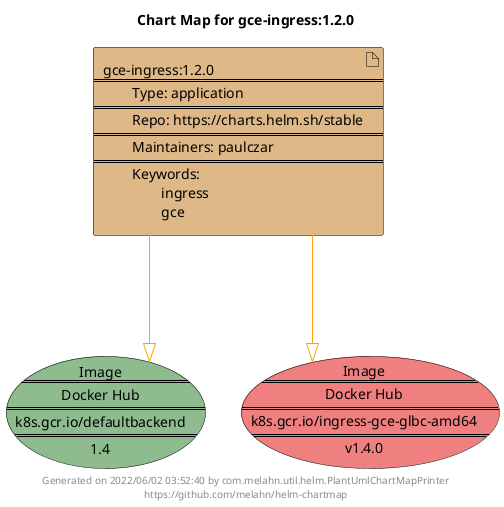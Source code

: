 @startuml
skinparam linetype ortho
skinparam backgroundColor white
skinparam usecaseBorderColor black
skinparam usecaseArrowColor LightSlateGray
skinparam artifactBorderColor black
skinparam artifactArrowColor LightSlateGray

title Chart Map for gce-ingress:1.2.0

'There is one referenced Helm Chart
artifact "gce-ingress:1.2.0\n====\n\tType: application\n====\n\tRepo: https://charts.helm.sh/stable\n====\n\tMaintainers: paulczar\n====\n\tKeywords: \n\t\tingress\n\t\tgce" as gce_ingress_1_2_0 #BurlyWood

'There are 2 referenced Docker Images
usecase "Image\n====\nDocker Hub\n====\nk8s.gcr.io/defaultbackend\n====\n1.4" as k8s_gcr_io_defaultbackend_1_4 #DarkSeaGreen
usecase "Image\n====\nDocker Hub\n====\nk8s.gcr.io/ingress-gce-glbc-amd64\n====\nv1.4.0" as k8s_gcr_io_ingress_gce_glbc_amd64_v1_4_0 #LightCoral

'Chart Dependencies
gce_ingress_1_2_0--[#orange]-|>k8s_gcr_io_ingress_gce_glbc_amd64_v1_4_0
gce_ingress_1_2_0--[#orange]-|>k8s_gcr_io_defaultbackend_1_4

center footer Generated on 2022/06/02 03:52:40 by com.melahn.util.helm.PlantUmlChartMapPrinter\nhttps://github.com/melahn/helm-chartmap
@enduml
